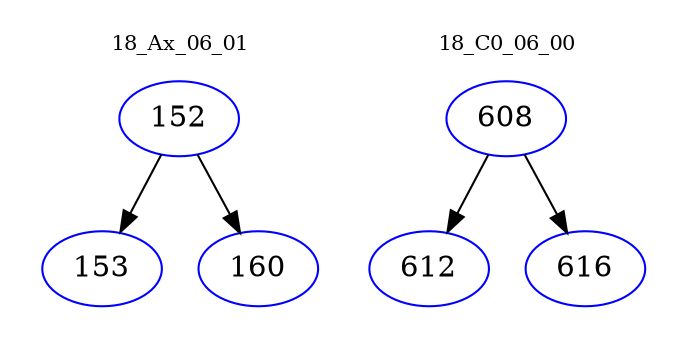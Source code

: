 digraph{
subgraph cluster_0 {
color = white
label = "18_Ax_06_01";
fontsize=10;
T0_152 [label="152", color="blue"]
T0_152 -> T0_153 [color="black"]
T0_153 [label="153", color="blue"]
T0_152 -> T0_160 [color="black"]
T0_160 [label="160", color="blue"]
}
subgraph cluster_1 {
color = white
label = "18_C0_06_00";
fontsize=10;
T1_608 [label="608", color="blue"]
T1_608 -> T1_612 [color="black"]
T1_612 [label="612", color="blue"]
T1_608 -> T1_616 [color="black"]
T1_616 [label="616", color="blue"]
}
}
